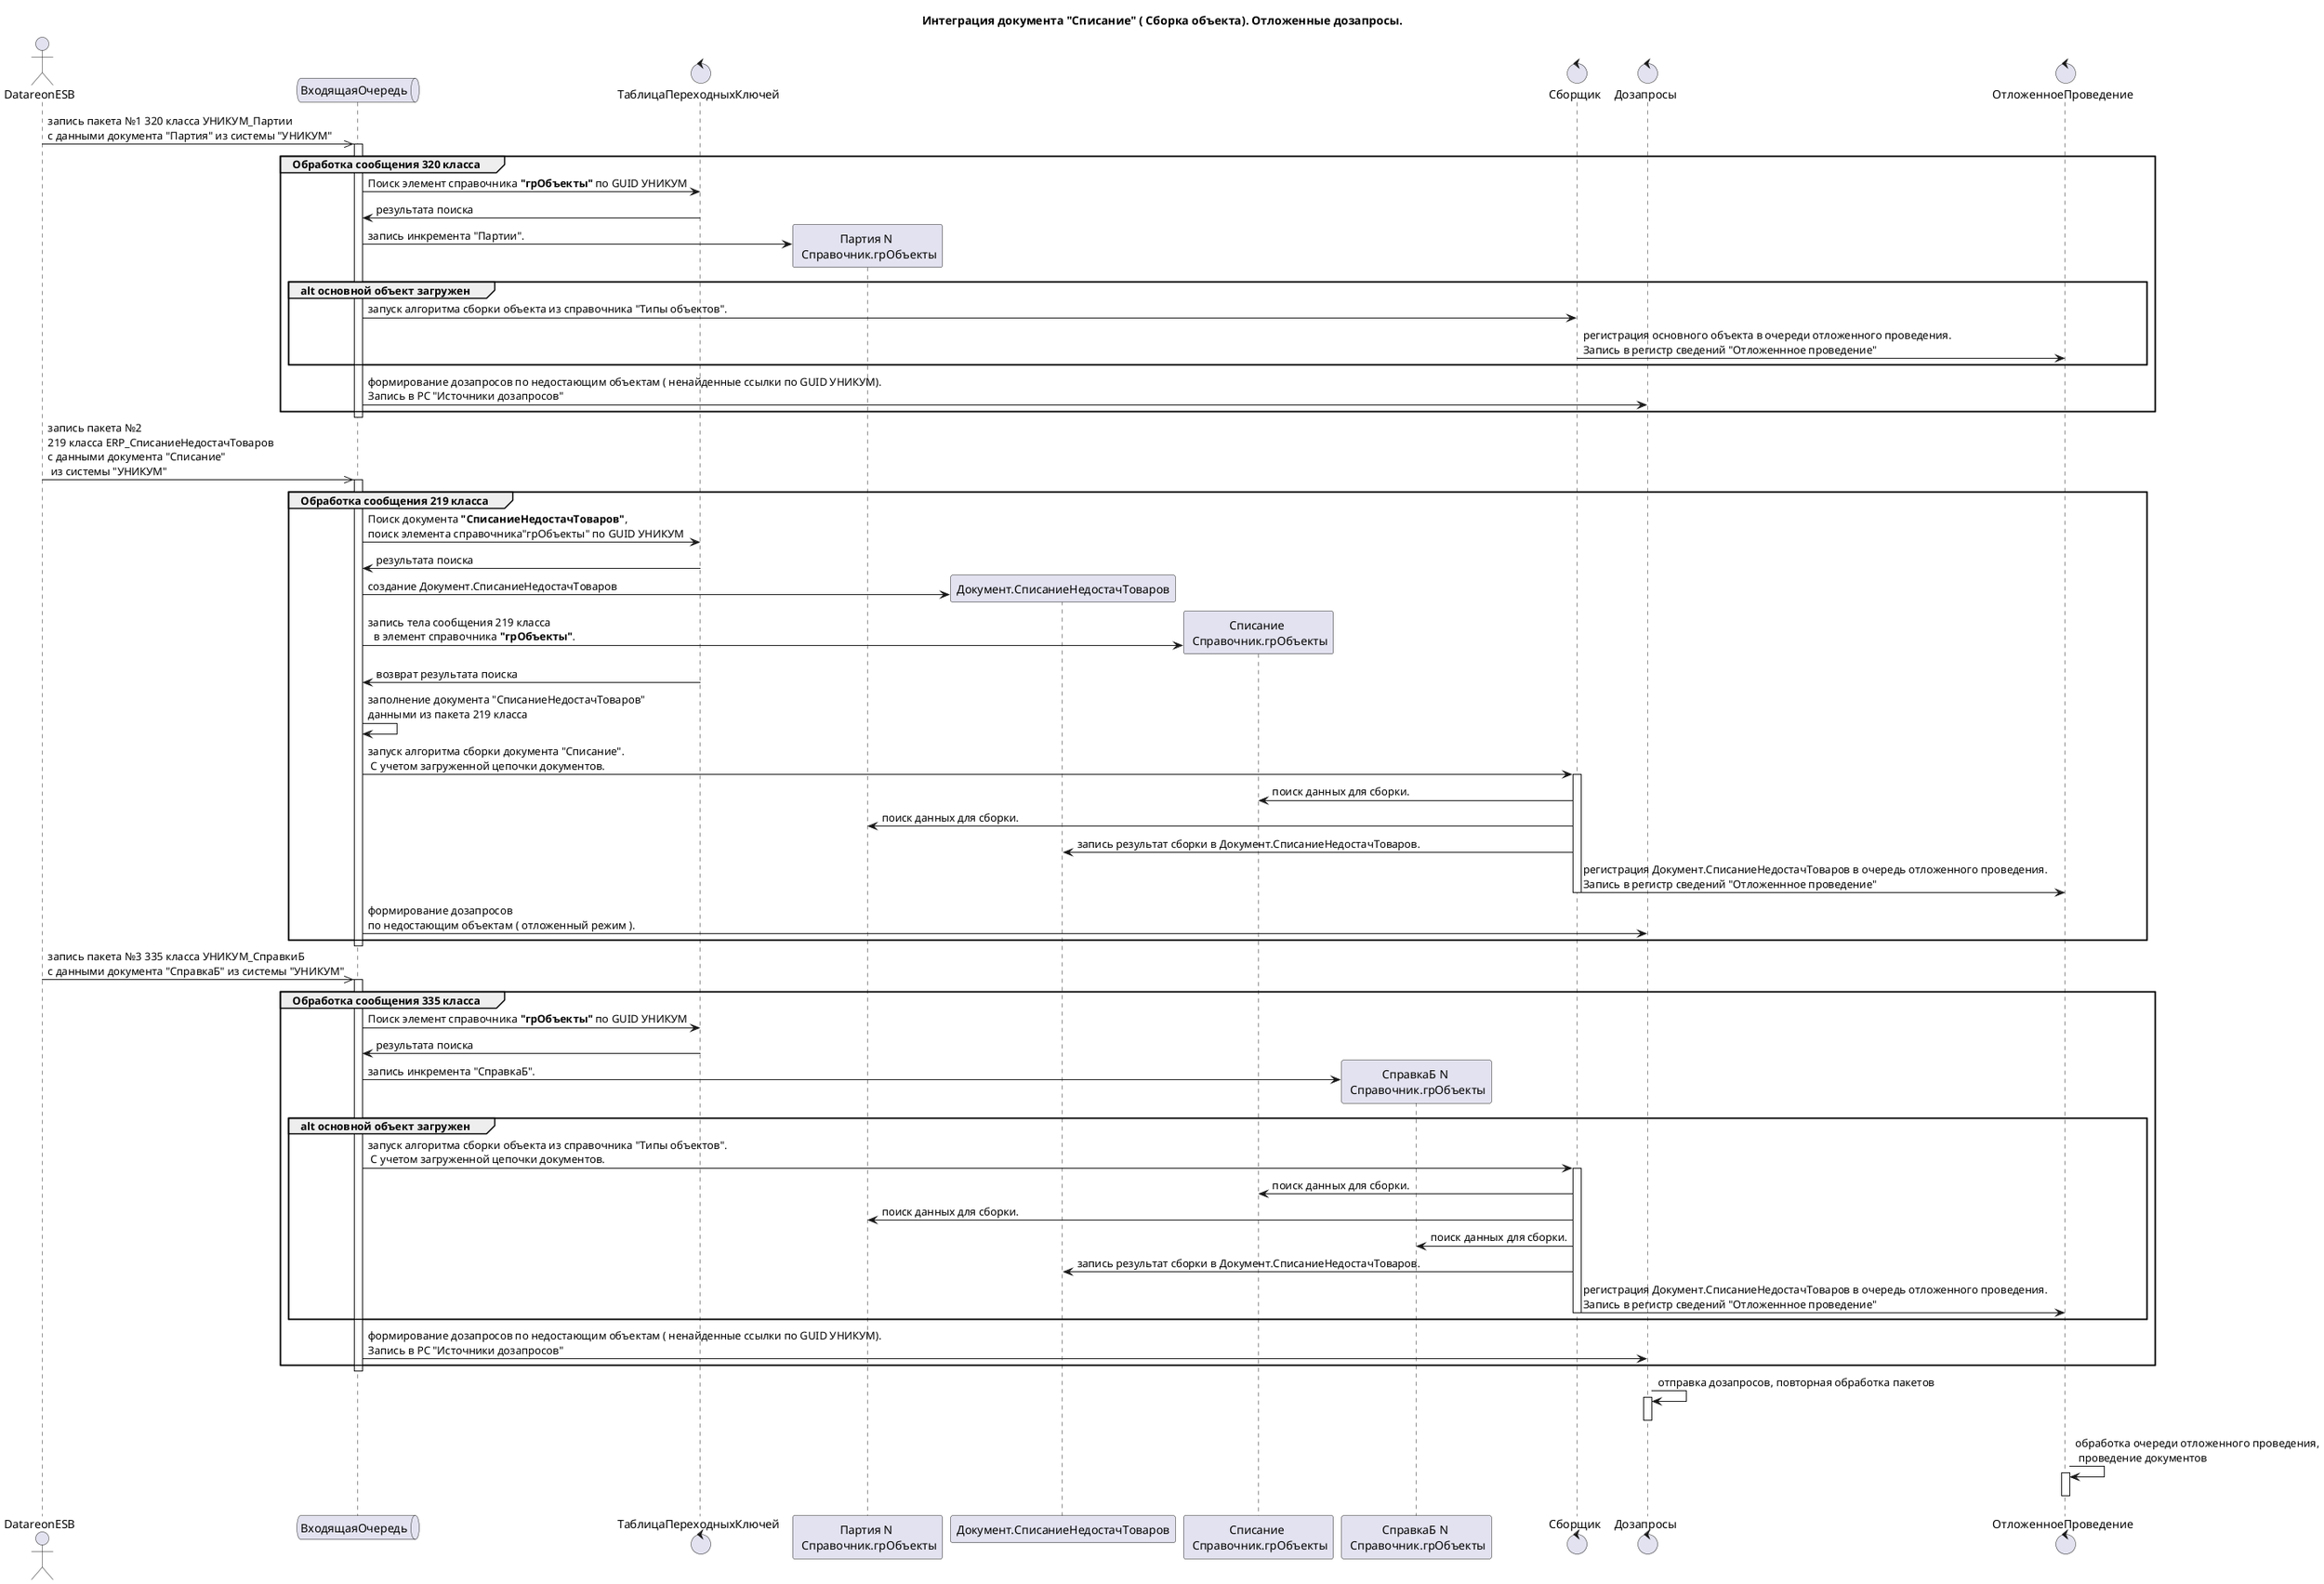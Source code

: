 
@startuml integration

title Интеграция документа "Списание" ( Сборка объекта). Отложенные дозапросы.

actor      DatareonESB order 10
queue      ВходящаяОчередь order 20
Control    ТаблицаПереходныхКлючей order 30
Control    Сборщик order 40
Control    Дозапросы order 50
Control    ОтложенноеПроведение order 60


DatareonESB ->> ВходящаяОчередь : запись пакета №1 320 класса УНИКУМ_Партии\nс данными документа "Партия" из системы "УНИКУМ"
activate ВходящаяОчередь

group Обработка cообщения 320 класса

    ВходящаяОчередь -> ТаблицаПереходныхКлючей : Поиск элемент справочника **"грОбъекты"** по GUID УНИКУМ

    ТаблицаПереходныхКлючей -> ВходящаяОчередь : результата поиска

    create "Партия N \n Справочник.грОбъекты" order 39
    ВходящаяОчередь -> "Партия N \n Справочник.грОбъекты" : запись инкремента "Партии".

    group alt основной объект загружен
        ВходящаяОчередь -> Сборщик : запуск алгоритма сборки объекта из справочника "Типы объектов".
        Сборщик -> ОтложенноеПроведение : регистрация основного объекта в очереди отложенного проведения.\nЗапись в регистр сведений "Отложеннное проведение"
    end

    ВходящаяОчередь -> Дозапросы : формирование дозапросов по недостающим объектам ( ненайденные ссылки по GUID УНИКУМ).\nЗапись в РС "Источники дозапросов"

end
deactivate ВходящаяОчередь


DatareonESB ->> ВходящаяОчередь : запись пакета №2 \n219 класса ERP_СписаниеНедостачТоваров\nс данными документа "Списание"\n из системы "УНИКУМ"
activate ВходящаяОчередь

group Обработка cообщения 219 класса

    ВходящаяОчередь -> ТаблицаПереходныхКлючей : Поиск документа **"СписаниеНедостачТоваров"**,\nпоиск элемента справочника"грОбъекты" по GUID УНИКУМ
    ТаблицаПереходныхКлючей -> ВходящаяОчередь : результата поиска
    create "Документ.СписаниеНедостачТоваров" order 39
    ВходящаяОчередь -> "Документ.СписаниеНедостачТоваров" : создание Документ.СписаниеНедостачТоваров

    create "Списание \n Справочник.грОбъекты" order 39
    ВходящаяОчередь -> "Списание \n Справочник.грОбъекты" : запись тела сообщения 219 класса\n  в элемент справочника **"грОбъекты"**.

    ТаблицаПереходныхКлючей -> ВходящаяОчередь : возврат результата поиска

    ВходящаяОчередь -> ВходящаяОчередь :  заполнение документа "СписаниеНедостачТоваров"\nданными из пакета 219 класса

    ВходящаяОчередь -> Сборщик : запуск алгоритма сборки документа "Списание".\n С учетом загруженной цепочки документов.

    activate Сборщик
    Сборщик -> "Списание \n Справочник.грОбъекты": поиск данных для сборки.
    Сборщик -> "Партия N \n Справочник.грОбъекты" : поиск данных для сборки.
    Сборщик -> "Документ.СписаниеНедостачТоваров" : запись результат сборки в Документ.СписаниеНедостачТоваров.
    Сборщик -> ОтложенноеПроведение : регистрация Документ.СписаниеНедостачТоваров в очередь отложенного проведения.\nЗапись в регистр сведений "Отложеннное проведение"
    deactivate Сборщик
    ВходящаяОчередь -> Дозапросы : формирование дозапросов\nпо недостающим объектам ( отложенный режим ).

end
deactivate ВходящаяОчередь

DatareonESB ->> ВходящаяОчередь : запись пакета №3 335 класса УНИКУМ_СправкиБ\nс данными документа "СправкаБ" из системы "УНИКУМ"
activate ВходящаяОчередь

group Обработка cообщения 335 класса

    ВходящаяОчередь -> ТаблицаПереходныхКлючей : Поиск элемент справочника **"грОбъекты"** по GUID УНИКУМ

    ТаблицаПереходныхКлючей -> ВходящаяОчередь : результата поиска

    create "СправкаБ N \n Справочник.грОбъекты" order 39
    ВходящаяОчередь -> "СправкаБ N \n Справочник.грОбъекты" : запись инкремента "СправкаБ".

    group alt основной объект загружен

        ВходящаяОчередь -> Сборщик : запуск алгоритма сборки объекта из справочника "Типы объектов".\n С учетом загруженной цепочки документов.
        activate Сборщик
        Сборщик -> "Списание \n Справочник.грОбъекты": поиск данных для сборки.
        Сборщик -> "Партия N \n Справочник.грОбъекты" : поиск данных для сборки.
        Сборщик -> "СправкаБ N \n Справочник.грОбъекты" : поиск данных для сборки.
        Сборщик -> "Документ.СписаниеНедостачТоваров" : запись результат сборки в Документ.СписаниеНедостачТоваров.
        Сборщик -> ОтложенноеПроведение : регистрация Документ.СписаниеНедостачТоваров в очередь отложенного проведения.\nЗапись в регистр сведений "Отложеннное проведение"
        deactivate Сборщик
    end

    ВходящаяОчередь -> Дозапросы : формирование дозапросов по недостающим объектам ( ненайденные ссылки по GUID УНИКУМ).\nЗапись в РС "Источники дозапросов"

end
deactivate ВходящаяОчередь


Дозапросы -> Дозапросы : отправка дозапросов, повторная обработка пакетов
activate Дозапросы
deactivate Дозапросы

ОтложенноеПроведение -> ОтложенноеПроведение : обработка очереди отложенного проведения,\n проведение документов
activate ОтложенноеПроведение
deactivate ОтложенноеПроведение

@enduml

